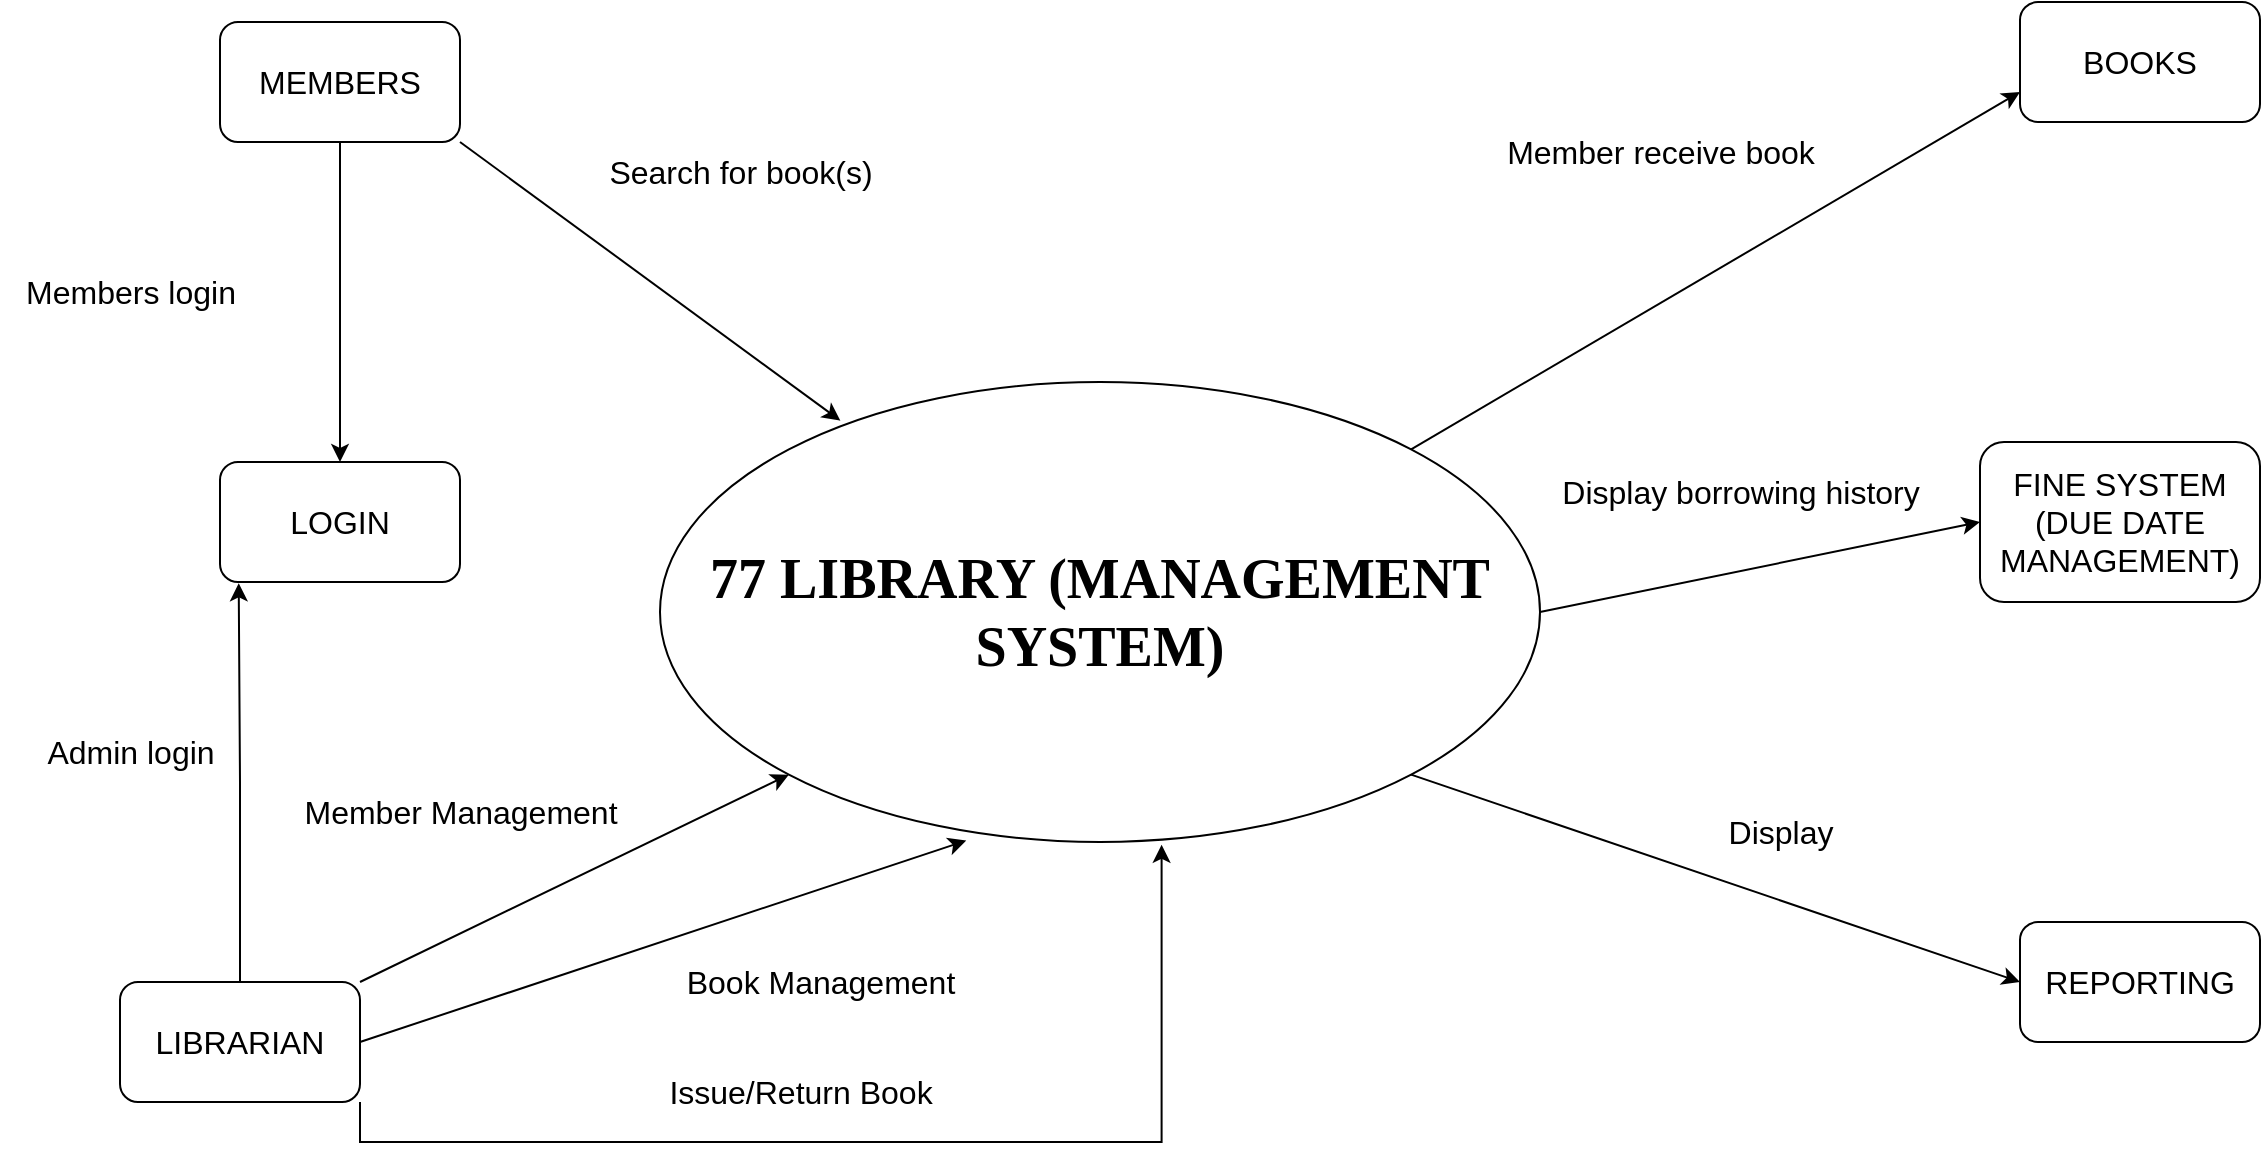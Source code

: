<mxfile version="22.1.11" type="device">
  <diagram name="Page-1" id="ZboFt8t4f_BluMh-vgOY">
    <mxGraphModel dx="1034" dy="412" grid="1" gridSize="10" guides="1" tooltips="1" connect="1" arrows="1" fold="1" page="1" pageScale="1" pageWidth="1169" pageHeight="827" math="0" shadow="0">
      <root>
        <mxCell id="0" />
        <mxCell id="1" parent="0" />
        <mxCell id="mYjCB3t4OeWbaRZHp2YJ-12" style="edgeStyle=none;rounded=0;orthogonalLoop=1;jettySize=auto;html=1;exitX=1;exitY=1;exitDx=0;exitDy=0;entryX=0;entryY=0.5;entryDx=0;entryDy=0;" edge="1" parent="1" source="eMShrDxvfmjw5YcZRz0T-1" target="eMShrDxvfmjw5YcZRz0T-6">
          <mxGeometry relative="1" as="geometry" />
        </mxCell>
        <mxCell id="mYjCB3t4OeWbaRZHp2YJ-13" style="edgeStyle=none;rounded=0;orthogonalLoop=1;jettySize=auto;html=1;exitX=1;exitY=0.5;exitDx=0;exitDy=0;entryX=0;entryY=0.5;entryDx=0;entryDy=0;" edge="1" parent="1" source="eMShrDxvfmjw5YcZRz0T-1" target="eMShrDxvfmjw5YcZRz0T-7">
          <mxGeometry relative="1" as="geometry" />
        </mxCell>
        <mxCell id="mYjCB3t4OeWbaRZHp2YJ-14" style="edgeStyle=none;rounded=0;orthogonalLoop=1;jettySize=auto;html=1;exitX=1;exitY=0;exitDx=0;exitDy=0;entryX=0;entryY=0.75;entryDx=0;entryDy=0;" edge="1" parent="1" source="eMShrDxvfmjw5YcZRz0T-1" target="eMShrDxvfmjw5YcZRz0T-4">
          <mxGeometry relative="1" as="geometry" />
        </mxCell>
        <mxCell id="eMShrDxvfmjw5YcZRz0T-1" value="&lt;b&gt;&lt;font style=&quot;font-size: 28px;&quot; face=&quot;Verdana&quot;&gt;77 LIBRARY (MANAGEMENT SYSTEM)&lt;/font&gt;&lt;/b&gt;" style="ellipse;whiteSpace=wrap;html=1;fontSize=16;" parent="1" vertex="1">
          <mxGeometry x="350" y="270" width="440" height="230" as="geometry" />
        </mxCell>
        <mxCell id="mYjCB3t4OeWbaRZHp2YJ-4" style="rounded=0;orthogonalLoop=1;jettySize=auto;html=1;exitX=1;exitY=1;exitDx=0;exitDy=0;entryX=0.205;entryY=0.084;entryDx=0;entryDy=0;entryPerimeter=0;" edge="1" parent="1" source="eMShrDxvfmjw5YcZRz0T-2" target="eMShrDxvfmjw5YcZRz0T-1">
          <mxGeometry relative="1" as="geometry">
            <mxPoint x="370" y="240" as="targetPoint" />
          </mxGeometry>
        </mxCell>
        <mxCell id="mYjCB3t4OeWbaRZHp2YJ-5" style="edgeStyle=orthogonalEdgeStyle;rounded=0;orthogonalLoop=1;jettySize=auto;html=1;exitX=0.5;exitY=1;exitDx=0;exitDy=0;entryX=0.5;entryY=0;entryDx=0;entryDy=0;" edge="1" parent="1" source="eMShrDxvfmjw5YcZRz0T-2" target="eMShrDxvfmjw5YcZRz0T-5">
          <mxGeometry relative="1" as="geometry" />
        </mxCell>
        <mxCell id="eMShrDxvfmjw5YcZRz0T-2" value="MEMBERS" style="rounded=1;whiteSpace=wrap;html=1;fontSize=16;" parent="1" vertex="1">
          <mxGeometry x="130" y="90" width="120" height="60" as="geometry" />
        </mxCell>
        <mxCell id="mYjCB3t4OeWbaRZHp2YJ-8" style="edgeStyle=none;rounded=0;orthogonalLoop=1;jettySize=auto;html=1;exitX=1;exitY=0;exitDx=0;exitDy=0;entryX=0;entryY=1;entryDx=0;entryDy=0;" edge="1" parent="1" source="eMShrDxvfmjw5YcZRz0T-3" target="eMShrDxvfmjw5YcZRz0T-1">
          <mxGeometry relative="1" as="geometry" />
        </mxCell>
        <mxCell id="eMShrDxvfmjw5YcZRz0T-3" value="LIBRARIAN" style="rounded=1;whiteSpace=wrap;html=1;fontSize=16;" parent="1" vertex="1">
          <mxGeometry x="80" y="570" width="120" height="60" as="geometry" />
        </mxCell>
        <mxCell id="eMShrDxvfmjw5YcZRz0T-4" value="BOOKS" style="rounded=1;whiteSpace=wrap;html=1;fontSize=16;" parent="1" vertex="1">
          <mxGeometry x="1030" y="80" width="120" height="60" as="geometry" />
        </mxCell>
        <mxCell id="eMShrDxvfmjw5YcZRz0T-5" value="LOGIN" style="rounded=1;whiteSpace=wrap;html=1;fontSize=16;" parent="1" vertex="1">
          <mxGeometry x="130" y="310" width="120" height="60" as="geometry" />
        </mxCell>
        <mxCell id="eMShrDxvfmjw5YcZRz0T-6" value="REPORTING" style="rounded=1;whiteSpace=wrap;html=1;fontSize=16;" parent="1" vertex="1">
          <mxGeometry x="1030" y="540" width="120" height="60" as="geometry" />
        </mxCell>
        <mxCell id="eMShrDxvfmjw5YcZRz0T-7" value="FINE SYSTEM (DUE DATE MANAGEMENT)" style="rounded=1;whiteSpace=wrap;html=1;fontSize=16;" parent="1" vertex="1">
          <mxGeometry x="1010" y="300" width="140" height="80" as="geometry" />
        </mxCell>
        <mxCell id="eMShrDxvfmjw5YcZRz0T-9" value="Search for book(s)" style="text;html=1;align=center;verticalAlign=middle;resizable=0;points=[];autosize=1;strokeColor=none;fillColor=none;fontSize=16;rotation=0;" parent="1" vertex="1">
          <mxGeometry x="310" y="150" width="160" height="30" as="geometry" />
        </mxCell>
        <mxCell id="eMShrDxvfmjw5YcZRz0T-12" value="Members login" style="text;html=1;align=center;verticalAlign=middle;resizable=0;points=[];autosize=1;strokeColor=none;fillColor=none;fontSize=16;" parent="1" vertex="1">
          <mxGeometry x="20" y="210" width="130" height="30" as="geometry" />
        </mxCell>
        <mxCell id="eMShrDxvfmjw5YcZRz0T-15" value="Admin login" style="text;html=1;align=center;verticalAlign=middle;resizable=0;points=[];autosize=1;strokeColor=none;fillColor=none;fontSize=16;" parent="1" vertex="1">
          <mxGeometry x="30" y="440" width="110" height="30" as="geometry" />
        </mxCell>
        <mxCell id="eMShrDxvfmjw5YcZRz0T-18" value="Member Management" style="text;html=1;align=center;verticalAlign=middle;resizable=0;points=[];autosize=1;strokeColor=none;fillColor=none;fontSize=16;" parent="1" vertex="1">
          <mxGeometry x="160" y="470" width="180" height="30" as="geometry" />
        </mxCell>
        <mxCell id="eMShrDxvfmjw5YcZRz0T-21" value="Book Management" style="text;html=1;align=center;verticalAlign=middle;resizable=0;points=[];autosize=1;strokeColor=none;fillColor=none;fontSize=16;" parent="1" vertex="1">
          <mxGeometry x="350" y="555" width="160" height="30" as="geometry" />
        </mxCell>
        <mxCell id="eMShrDxvfmjw5YcZRz0T-24" value="Issue/Return Book" style="text;html=1;align=center;verticalAlign=middle;resizable=0;points=[];autosize=1;strokeColor=none;fillColor=none;fontSize=16;" parent="1" vertex="1">
          <mxGeometry x="340" y="610" width="160" height="30" as="geometry" />
        </mxCell>
        <mxCell id="eMShrDxvfmjw5YcZRz0T-27" value="Member receive book" style="text;html=1;align=center;verticalAlign=middle;resizable=0;points=[];autosize=1;strokeColor=none;fillColor=none;fontSize=16;" parent="1" vertex="1">
          <mxGeometry x="760" y="140" width="180" height="30" as="geometry" />
        </mxCell>
        <mxCell id="eMShrDxvfmjw5YcZRz0T-30" value="Display borrowing history" style="text;html=1;align=center;verticalAlign=middle;resizable=0;points=[];autosize=1;strokeColor=none;fillColor=none;fontSize=16;" parent="1" vertex="1">
          <mxGeometry x="790" y="310" width="200" height="30" as="geometry" />
        </mxCell>
        <mxCell id="eMShrDxvfmjw5YcZRz0T-35" value="Display" style="text;html=1;align=center;verticalAlign=middle;resizable=0;points=[];autosize=1;strokeColor=none;fillColor=none;fontSize=16;" parent="1" vertex="1">
          <mxGeometry x="870" y="480" width="80" height="30" as="geometry" />
        </mxCell>
        <mxCell id="mYjCB3t4OeWbaRZHp2YJ-6" style="edgeStyle=orthogonalEdgeStyle;rounded=0;orthogonalLoop=1;jettySize=auto;html=1;exitX=0.5;exitY=0;exitDx=0;exitDy=0;entryX=0.078;entryY=1.011;entryDx=0;entryDy=0;entryPerimeter=0;" edge="1" parent="1" source="eMShrDxvfmjw5YcZRz0T-3" target="eMShrDxvfmjw5YcZRz0T-5">
          <mxGeometry relative="1" as="geometry" />
        </mxCell>
        <mxCell id="mYjCB3t4OeWbaRZHp2YJ-9" style="edgeStyle=none;rounded=0;orthogonalLoop=1;jettySize=auto;html=1;exitX=1;exitY=0.5;exitDx=0;exitDy=0;entryX=0.348;entryY=0.997;entryDx=0;entryDy=0;entryPerimeter=0;" edge="1" parent="1" source="eMShrDxvfmjw5YcZRz0T-3" target="eMShrDxvfmjw5YcZRz0T-1">
          <mxGeometry relative="1" as="geometry" />
        </mxCell>
        <mxCell id="mYjCB3t4OeWbaRZHp2YJ-11" style="edgeStyle=orthogonalEdgeStyle;rounded=0;orthogonalLoop=1;jettySize=auto;html=1;exitX=1;exitY=1;exitDx=0;exitDy=0;entryX=0.57;entryY=1.006;entryDx=0;entryDy=0;entryPerimeter=0;" edge="1" parent="1" source="eMShrDxvfmjw5YcZRz0T-3" target="eMShrDxvfmjw5YcZRz0T-1">
          <mxGeometry relative="1" as="geometry" />
        </mxCell>
      </root>
    </mxGraphModel>
  </diagram>
</mxfile>
